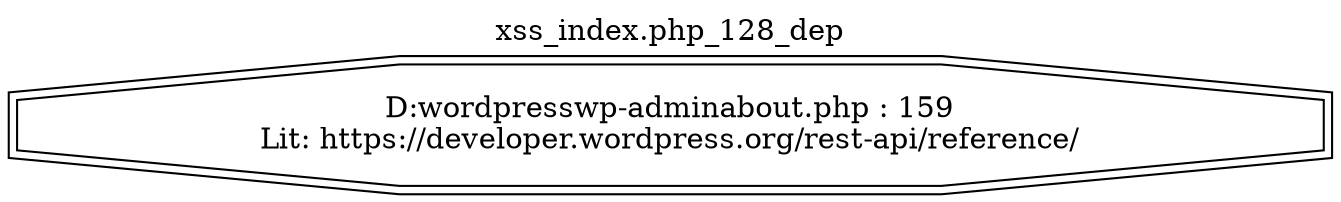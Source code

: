 digraph cfg {
  label="xss_index.php_128_dep";
  labelloc=t;
  n1 [shape=doubleoctagon, label="D:\wordpress\wp-admin\about.php : 159\nLit: https://developer.wordpress.org/rest-api/reference/\n"];
}
